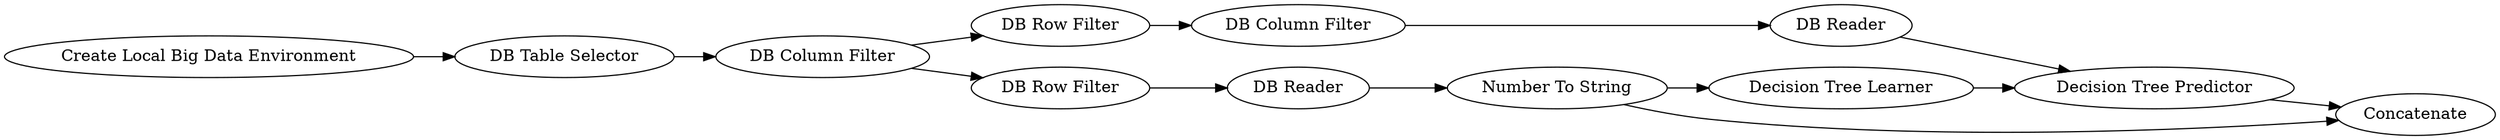 digraph {
	"-4170681866600322888_194" [label="DB Reader"]
	"-4170681866600322888_196" [label="DB Reader"]
	"-4170681866600322888_195" [label="Decision Tree Learner"]
	"-4170681866600322888_208" [label="Create Local Big Data Environment"]
	"-4170681866600322888_185" [label="DB Column Filter"]
	"-4170681866600322888_193" [label="Decision Tree Predictor"]
	"-4170681866600322888_206" [label="DB Table Selector"]
	"-4170681866600322888_207" [label=Concatenate]
	"-4170681866600322888_187" [label="DB Row Filter"]
	"-4170681866600322888_188" [label="DB Column Filter"]
	"-4170681866600322888_186" [label="DB Row Filter"]
	"-4170681866600322888_190" [label="Number To String"]
	"-4170681866600322888_185" -> "-4170681866600322888_187"
	"-4170681866600322888_186" -> "-4170681866600322888_194"
	"-4170681866600322888_187" -> "-4170681866600322888_188"
	"-4170681866600322888_206" -> "-4170681866600322888_185"
	"-4170681866600322888_190" -> "-4170681866600322888_207"
	"-4170681866600322888_185" -> "-4170681866600322888_186"
	"-4170681866600322888_188" -> "-4170681866600322888_196"
	"-4170681866600322888_193" -> "-4170681866600322888_207"
	"-4170681866600322888_196" -> "-4170681866600322888_193"
	"-4170681866600322888_208" -> "-4170681866600322888_206"
	"-4170681866600322888_194" -> "-4170681866600322888_190"
	"-4170681866600322888_190" -> "-4170681866600322888_195"
	"-4170681866600322888_195" -> "-4170681866600322888_193"
	rankdir=LR
}
